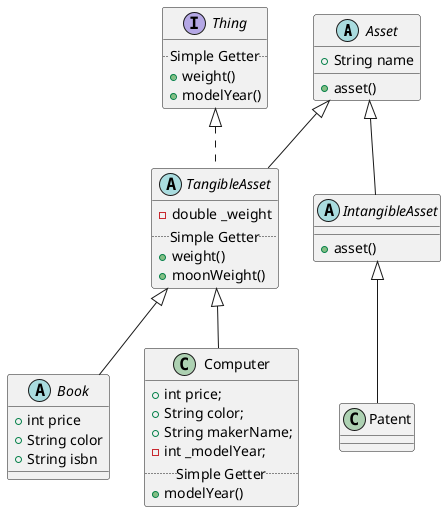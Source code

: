@startuml
'https://plantuml.com/class-diagram

abstract class Asset{
+ String name
+asset()
}
interface Thing{
.. Simple Getter ..
+ weight()
+ modelYear()
}
abstract class TangibleAsset implements Thing{
- double _weight
.. Simple Getter ..
+ weight()
+ moonWeight()
}
abstract class IntangibleAsset{
+ asset()
}
abstract class Book{
+int price
+String color
+String isbn
}
class Computer{
+ int price;
+ String color;
+ String makerName;
- int _modelYear;
.. Simple Getter ..
+ modelYear()
}

Asset <|-- TangibleAsset
Asset <|-- IntangibleAsset

IntangibleAsset <|-- Patent

TangibleAsset <|-- Book
TangibleAsset <|-- Computer
@enduml